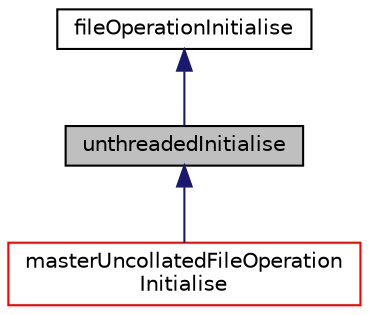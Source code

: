 digraph "unthreadedInitialise"
{
  bgcolor="transparent";
  edge [fontname="Helvetica",fontsize="10",labelfontname="Helvetica",labelfontsize="10"];
  node [fontname="Helvetica",fontsize="10",shape=record];
  Node1 [label="unthreadedInitialise",height=0.2,width=0.4,color="black", fillcolor="grey75", style="filled" fontcolor="black"];
  Node2 -> Node1 [dir="back",color="midnightblue",fontsize="10",style="solid",fontname="Helvetica"];
  Node2 [label="fileOperationInitialise",height=0.2,width=0.4,color="black",URL="$classFoam_1_1fileOperations_1_1fileOperationInitialise.html"];
  Node1 -> Node3 [dir="back",color="midnightblue",fontsize="10",style="solid",fontname="Helvetica"];
  Node3 [label="masterUncollatedFileOperation\lInitialise",height=0.2,width=0.4,color="red",URL="$classFoam_1_1fileOperations_1_1masterUncollatedFileOperationInitialise.html"];
}
